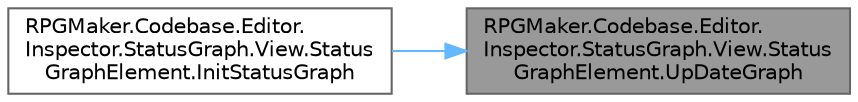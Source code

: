 digraph "RPGMaker.Codebase.Editor.Inspector.StatusGraph.View.StatusGraphElement.UpDateGraph"
{
 // LATEX_PDF_SIZE
  bgcolor="transparent";
  edge [fontname=Helvetica,fontsize=10,labelfontname=Helvetica,labelfontsize=10];
  node [fontname=Helvetica,fontsize=10,shape=box,height=0.2,width=0.4];
  rankdir="RL";
  Node1 [id="Node000001",label="RPGMaker.Codebase.Editor.\lInspector.StatusGraph.View.Status\lGraphElement.UpDateGraph",height=0.2,width=0.4,color="gray40", fillcolor="grey60", style="filled", fontcolor="black",tooltip="グラフの更新"];
  Node1 -> Node2 [id="edge1_Node000001_Node000002",dir="back",color="steelblue1",style="solid",tooltip=" "];
  Node2 [id="Node000002",label="RPGMaker.Codebase.Editor.\lInspector.StatusGraph.View.Status\lGraphElement.InitStatusGraph",height=0.2,width=0.4,color="grey40", fillcolor="white", style="filled",URL="$d3/d20/class_r_p_g_maker_1_1_codebase_1_1_editor_1_1_inspector_1_1_status_graph_1_1_view_1_1_status_graph_element.html#a3640d9138524214c1db0ac1eeee97c5e",tooltip="グラフ初期化"];
}
